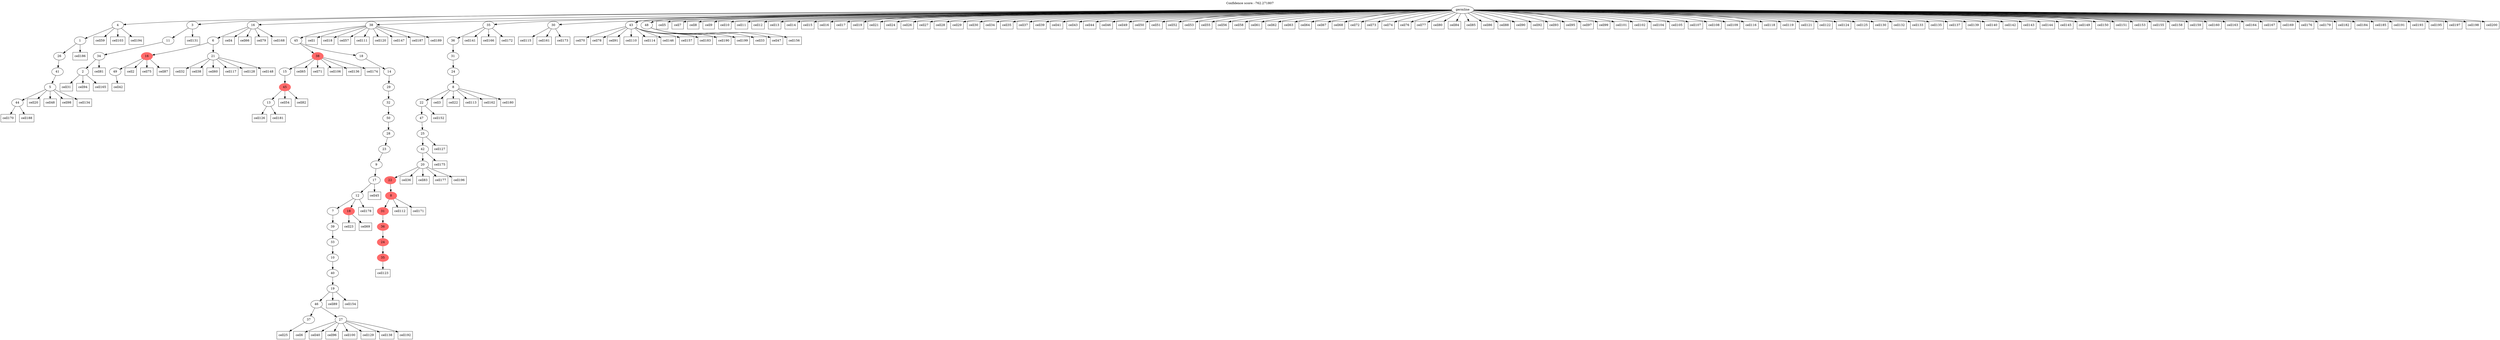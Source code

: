 digraph g {
	"59" -> "60";
	"60" [label="44"];
	"58" -> "59";
	"59" [label="5"];
	"57" -> "58";
	"58" [label="41"];
	"56" -> "57";
	"57" [label="26"];
	"55" -> "56";
	"56" [label="1"];
	"52" -> "53";
	"53" [label="2"];
	"51" -> "52";
	"52" [label="34"];
	"50" -> "51";
	"51" [label="11"];
	"48" -> "49";
	"49" [label="49"];
	"46" -> "47";
	"47" [label="21"];
	"46" -> "48";
	"48" [color=indianred1, style=filled, label="16"];
	"45" -> "46";
	"46" [label="6"];
	"43" -> "44";
	"44" [label="13"];
	"42" -> "43";
	"43" [color=indianred1, style=filled, label="45"];
	"41" -> "42";
	"42" [label="15"];
	"37" -> "38";
	"38" [label="37"];
	"37" -> "39";
	"39" [label="27"];
	"36" -> "37";
	"37" [label="46"];
	"35" -> "36";
	"36" [label="19"];
	"34" -> "35";
	"35" [label="40"];
	"33" -> "34";
	"34" [label="10"];
	"32" -> "33";
	"33" [label="33"];
	"31" -> "32";
	"32" [label="39"];
	"30" -> "31";
	"31" [label="7"];
	"30" -> "40";
	"40" [color=indianred1, style=filled, label="18"];
	"29" -> "30";
	"30" [label="12"];
	"28" -> "29";
	"29" [label="17"];
	"27" -> "28";
	"28" [label="9"];
	"26" -> "27";
	"27" [label="23"];
	"25" -> "26";
	"26" [label="28"];
	"24" -> "25";
	"25" [label="50"];
	"23" -> "24";
	"24" [label="32"];
	"22" -> "23";
	"23" [label="29"];
	"21" -> "22";
	"22" [label="14"];
	"20" -> "21";
	"21" [label="18"];
	"20" -> "41";
	"41" [color=indianred1, style=filled, label="38"];
	"19" -> "20";
	"20" [label="45"];
	"17" -> "18";
	"18" [color=indianred1, style=filled, label="35"];
	"16" -> "17";
	"17" [color=indianred1, style=filled, label="24"];
	"15" -> "16";
	"16" [color=indianred1, style=filled, label="36"];
	"14" -> "15";
	"15" [color=indianred1, style=filled, label="31"];
	"13" -> "14";
	"14" [color=indianred1, style=filled, label="8"];
	"12" -> "13";
	"13" [color=indianred1, style=filled, label="22"];
	"11" -> "12";
	"12" [label="20"];
	"10" -> "11";
	"11" [label="42"];
	"9" -> "10";
	"10" [label="25"];
	"8" -> "9";
	"9" [label="47"];
	"7" -> "8";
	"8" [label="22"];
	"6" -> "7";
	"7" [label="8"];
	"5" -> "6";
	"6" [label="24"];
	"4" -> "5";
	"5" [label="31"];
	"3" -> "4";
	"4" [label="36"];
	"0" -> "1";
	"1" [label="30"];
	"0" -> "2";
	"2" [label="43"];
	"0" -> "3";
	"3" [label="35"];
	"0" -> "19";
	"19" [label="38"];
	"0" -> "45";
	"45" [label="16"];
	"0" -> "50";
	"50" [label="3"];
	"0" -> "54";
	"54" [label="48"];
	"0" -> "55";
	"55" [label="4"];
	"0" [label="germline"];
	"19" -> "cell1";
	"cell1" [shape=box];
	"48" -> "cell2";
	"cell2" [shape=box];
	"7" -> "cell3";
	"cell3" [shape=box];
	"45" -> "cell4";
	"cell4" [shape=box];
	"0" -> "cell5";
	"cell5" [shape=box];
	"39" -> "cell6";
	"cell6" [shape=box];
	"0" -> "cell7";
	"cell7" [shape=box];
	"0" -> "cell8";
	"cell8" [shape=box];
	"0" -> "cell9";
	"cell9" [shape=box];
	"0" -> "cell10";
	"cell10" [shape=box];
	"0" -> "cell11";
	"cell11" [shape=box];
	"0" -> "cell12";
	"cell12" [shape=box];
	"0" -> "cell13";
	"cell13" [shape=box];
	"0" -> "cell14";
	"cell14" [shape=box];
	"0" -> "cell15";
	"cell15" [shape=box];
	"0" -> "cell16";
	"cell16" [shape=box];
	"0" -> "cell17";
	"cell17" [shape=box];
	"19" -> "cell18";
	"cell18" [shape=box];
	"0" -> "cell19";
	"cell19" [shape=box];
	"59" -> "cell20";
	"cell20" [shape=box];
	"0" -> "cell21";
	"cell21" [shape=box];
	"7" -> "cell22";
	"cell22" [shape=box];
	"40" -> "cell23";
	"cell23" [shape=box];
	"0" -> "cell24";
	"cell24" [shape=box];
	"38" -> "cell25";
	"cell25" [shape=box];
	"0" -> "cell26";
	"cell26" [shape=box];
	"0" -> "cell27";
	"cell27" [shape=box];
	"0" -> "cell28";
	"cell28" [shape=box];
	"0" -> "cell29";
	"cell29" [shape=box];
	"0" -> "cell30";
	"cell30" [shape=box];
	"53" -> "cell31";
	"cell31" [shape=box];
	"47" -> "cell32";
	"cell32" [shape=box];
	"54" -> "cell33";
	"cell33" [shape=box];
	"0" -> "cell34";
	"cell34" [shape=box];
	"0" -> "cell35";
	"cell35" [shape=box];
	"12" -> "cell36";
	"cell36" [shape=box];
	"0" -> "cell37";
	"cell37" [shape=box];
	"47" -> "cell38";
	"cell38" [shape=box];
	"0" -> "cell39";
	"cell39" [shape=box];
	"39" -> "cell40";
	"cell40" [shape=box];
	"0" -> "cell41";
	"cell41" [shape=box];
	"49" -> "cell42";
	"cell42" [shape=box];
	"0" -> "cell43";
	"cell43" [shape=box];
	"0" -> "cell44";
	"cell44" [shape=box];
	"29" -> "cell45";
	"cell45" [shape=box];
	"0" -> "cell46";
	"cell46" [shape=box];
	"54" -> "cell47";
	"cell47" [shape=box];
	"59" -> "cell48";
	"cell48" [shape=box];
	"0" -> "cell49";
	"cell49" [shape=box];
	"0" -> "cell50";
	"cell50" [shape=box];
	"0" -> "cell51";
	"cell51" [shape=box];
	"0" -> "cell52";
	"cell52" [shape=box];
	"0" -> "cell53";
	"cell53" [shape=box];
	"43" -> "cell54";
	"cell54" [shape=box];
	"0" -> "cell55";
	"cell55" [shape=box];
	"0" -> "cell56";
	"cell56" [shape=box];
	"19" -> "cell57";
	"cell57" [shape=box];
	"0" -> "cell58";
	"cell58" [shape=box];
	"55" -> "cell59";
	"cell59" [shape=box];
	"47" -> "cell60";
	"cell60" [shape=box];
	"0" -> "cell61";
	"cell61" [shape=box];
	"0" -> "cell62";
	"cell62" [shape=box];
	"0" -> "cell63";
	"cell63" [shape=box];
	"0" -> "cell64";
	"cell64" [shape=box];
	"41" -> "cell65";
	"cell65" [shape=box];
	"45" -> "cell66";
	"cell66" [shape=box];
	"0" -> "cell67";
	"cell67" [shape=box];
	"0" -> "cell68";
	"cell68" [shape=box];
	"40" -> "cell69";
	"cell69" [shape=box];
	"2" -> "cell70";
	"cell70" [shape=box];
	"41" -> "cell71";
	"cell71" [shape=box];
	"0" -> "cell72";
	"cell72" [shape=box];
	"0" -> "cell73";
	"cell73" [shape=box];
	"0" -> "cell74";
	"cell74" [shape=box];
	"48" -> "cell75";
	"cell75" [shape=box];
	"0" -> "cell76";
	"cell76" [shape=box];
	"0" -> "cell77";
	"cell77" [shape=box];
	"2" -> "cell78";
	"cell78" [shape=box];
	"45" -> "cell79";
	"cell79" [shape=box];
	"0" -> "cell80";
	"cell80" [shape=box];
	"52" -> "cell81";
	"cell81" [shape=box];
	"43" -> "cell82";
	"cell82" [shape=box];
	"12" -> "cell83";
	"cell83" [shape=box];
	"0" -> "cell84";
	"cell84" [shape=box];
	"0" -> "cell85";
	"cell85" [shape=box];
	"0" -> "cell86";
	"cell86" [shape=box];
	"48" -> "cell87";
	"cell87" [shape=box];
	"0" -> "cell88";
	"cell88" [shape=box];
	"36" -> "cell89";
	"cell89" [shape=box];
	"0" -> "cell90";
	"cell90" [shape=box];
	"2" -> "cell91";
	"cell91" [shape=box];
	"0" -> "cell92";
	"cell92" [shape=box];
	"0" -> "cell93";
	"cell93" [shape=box];
	"53" -> "cell94";
	"cell94" [shape=box];
	"0" -> "cell95";
	"cell95" [shape=box];
	"39" -> "cell96";
	"cell96" [shape=box];
	"0" -> "cell97";
	"cell97" [shape=box];
	"59" -> "cell98";
	"cell98" [shape=box];
	"0" -> "cell99";
	"cell99" [shape=box];
	"39" -> "cell100";
	"cell100" [shape=box];
	"0" -> "cell101";
	"cell101" [shape=box];
	"0" -> "cell102";
	"cell102" [shape=box];
	"55" -> "cell103";
	"cell103" [shape=box];
	"0" -> "cell104";
	"cell104" [shape=box];
	"0" -> "cell105";
	"cell105" [shape=box];
	"41" -> "cell106";
	"cell106" [shape=box];
	"0" -> "cell107";
	"cell107" [shape=box];
	"0" -> "cell108";
	"cell108" [shape=box];
	"0" -> "cell109";
	"cell109" [shape=box];
	"2" -> "cell110";
	"cell110" [shape=box];
	"19" -> "cell111";
	"cell111" [shape=box];
	"14" -> "cell112";
	"cell112" [shape=box];
	"7" -> "cell113";
	"cell113" [shape=box];
	"2" -> "cell114";
	"cell114" [shape=box];
	"1" -> "cell115";
	"cell115" [shape=box];
	"0" -> "cell116";
	"cell116" [shape=box];
	"47" -> "cell117";
	"cell117" [shape=box];
	"0" -> "cell118";
	"cell118" [shape=box];
	"0" -> "cell119";
	"cell119" [shape=box];
	"19" -> "cell120";
	"cell120" [shape=box];
	"0" -> "cell121";
	"cell121" [shape=box];
	"0" -> "cell122";
	"cell122" [shape=box];
	"18" -> "cell123";
	"cell123" [shape=box];
	"0" -> "cell124";
	"cell124" [shape=box];
	"0" -> "cell125";
	"cell125" [shape=box];
	"44" -> "cell126";
	"cell126" [shape=box];
	"10" -> "cell127";
	"cell127" [shape=box];
	"47" -> "cell128";
	"cell128" [shape=box];
	"39" -> "cell129";
	"cell129" [shape=box];
	"0" -> "cell130";
	"cell130" [shape=box];
	"50" -> "cell131";
	"cell131" [shape=box];
	"0" -> "cell132";
	"cell132" [shape=box];
	"0" -> "cell133";
	"cell133" [shape=box];
	"59" -> "cell134";
	"cell134" [shape=box];
	"0" -> "cell135";
	"cell135" [shape=box];
	"41" -> "cell136";
	"cell136" [shape=box];
	"0" -> "cell137";
	"cell137" [shape=box];
	"39" -> "cell138";
	"cell138" [shape=box];
	"0" -> "cell139";
	"cell139" [shape=box];
	"0" -> "cell140";
	"cell140" [shape=box];
	"3" -> "cell141";
	"cell141" [shape=box];
	"0" -> "cell142";
	"cell142" [shape=box];
	"0" -> "cell143";
	"cell143" [shape=box];
	"0" -> "cell144";
	"cell144" [shape=box];
	"0" -> "cell145";
	"cell145" [shape=box];
	"2" -> "cell146";
	"cell146" [shape=box];
	"19" -> "cell147";
	"cell147" [shape=box];
	"47" -> "cell148";
	"cell148" [shape=box];
	"0" -> "cell149";
	"cell149" [shape=box];
	"0" -> "cell150";
	"cell150" [shape=box];
	"0" -> "cell151";
	"cell151" [shape=box];
	"8" -> "cell152";
	"cell152" [shape=box];
	"0" -> "cell153";
	"cell153" [shape=box];
	"36" -> "cell154";
	"cell154" [shape=box];
	"0" -> "cell155";
	"cell155" [shape=box];
	"54" -> "cell156";
	"cell156" [shape=box];
	"2" -> "cell157";
	"cell157" [shape=box];
	"0" -> "cell158";
	"cell158" [shape=box];
	"0" -> "cell159";
	"cell159" [shape=box];
	"0" -> "cell160";
	"cell160" [shape=box];
	"1" -> "cell161";
	"cell161" [shape=box];
	"7" -> "cell162";
	"cell162" [shape=box];
	"0" -> "cell163";
	"cell163" [shape=box];
	"0" -> "cell164";
	"cell164" [shape=box];
	"53" -> "cell165";
	"cell165" [shape=box];
	"3" -> "cell166";
	"cell166" [shape=box];
	"0" -> "cell167";
	"cell167" [shape=box];
	"45" -> "cell168";
	"cell168" [shape=box];
	"0" -> "cell169";
	"cell169" [shape=box];
	"60" -> "cell170";
	"cell170" [shape=box];
	"14" -> "cell171";
	"cell171" [shape=box];
	"3" -> "cell172";
	"cell172" [shape=box];
	"1" -> "cell173";
	"cell173" [shape=box];
	"41" -> "cell174";
	"cell174" [shape=box];
	"11" -> "cell175";
	"cell175" [shape=box];
	"0" -> "cell176";
	"cell176" [shape=box];
	"12" -> "cell177";
	"cell177" [shape=box];
	"30" -> "cell178";
	"cell178" [shape=box];
	"0" -> "cell179";
	"cell179" [shape=box];
	"7" -> "cell180";
	"cell180" [shape=box];
	"44" -> "cell181";
	"cell181" [shape=box];
	"0" -> "cell182";
	"cell182" [shape=box];
	"2" -> "cell183";
	"cell183" [shape=box];
	"0" -> "cell184";
	"cell184" [shape=box];
	"0" -> "cell185";
	"cell185" [shape=box];
	"56" -> "cell186";
	"cell186" [shape=box];
	"19" -> "cell187";
	"cell187" [shape=box];
	"60" -> "cell188";
	"cell188" [shape=box];
	"19" -> "cell189";
	"cell189" [shape=box];
	"2" -> "cell190";
	"cell190" [shape=box];
	"0" -> "cell191";
	"cell191" [shape=box];
	"39" -> "cell192";
	"cell192" [shape=box];
	"0" -> "cell193";
	"cell193" [shape=box];
	"55" -> "cell194";
	"cell194" [shape=box];
	"0" -> "cell195";
	"cell195" [shape=box];
	"12" -> "cell196";
	"cell196" [shape=box];
	"0" -> "cell197";
	"cell197" [shape=box];
	"0" -> "cell198";
	"cell198" [shape=box];
	"2" -> "cell199";
	"cell199" [shape=box];
	"0" -> "cell200";
	"cell200" [shape=box];
	labelloc="t";
	label="Confidence score: -762.271807";
}
